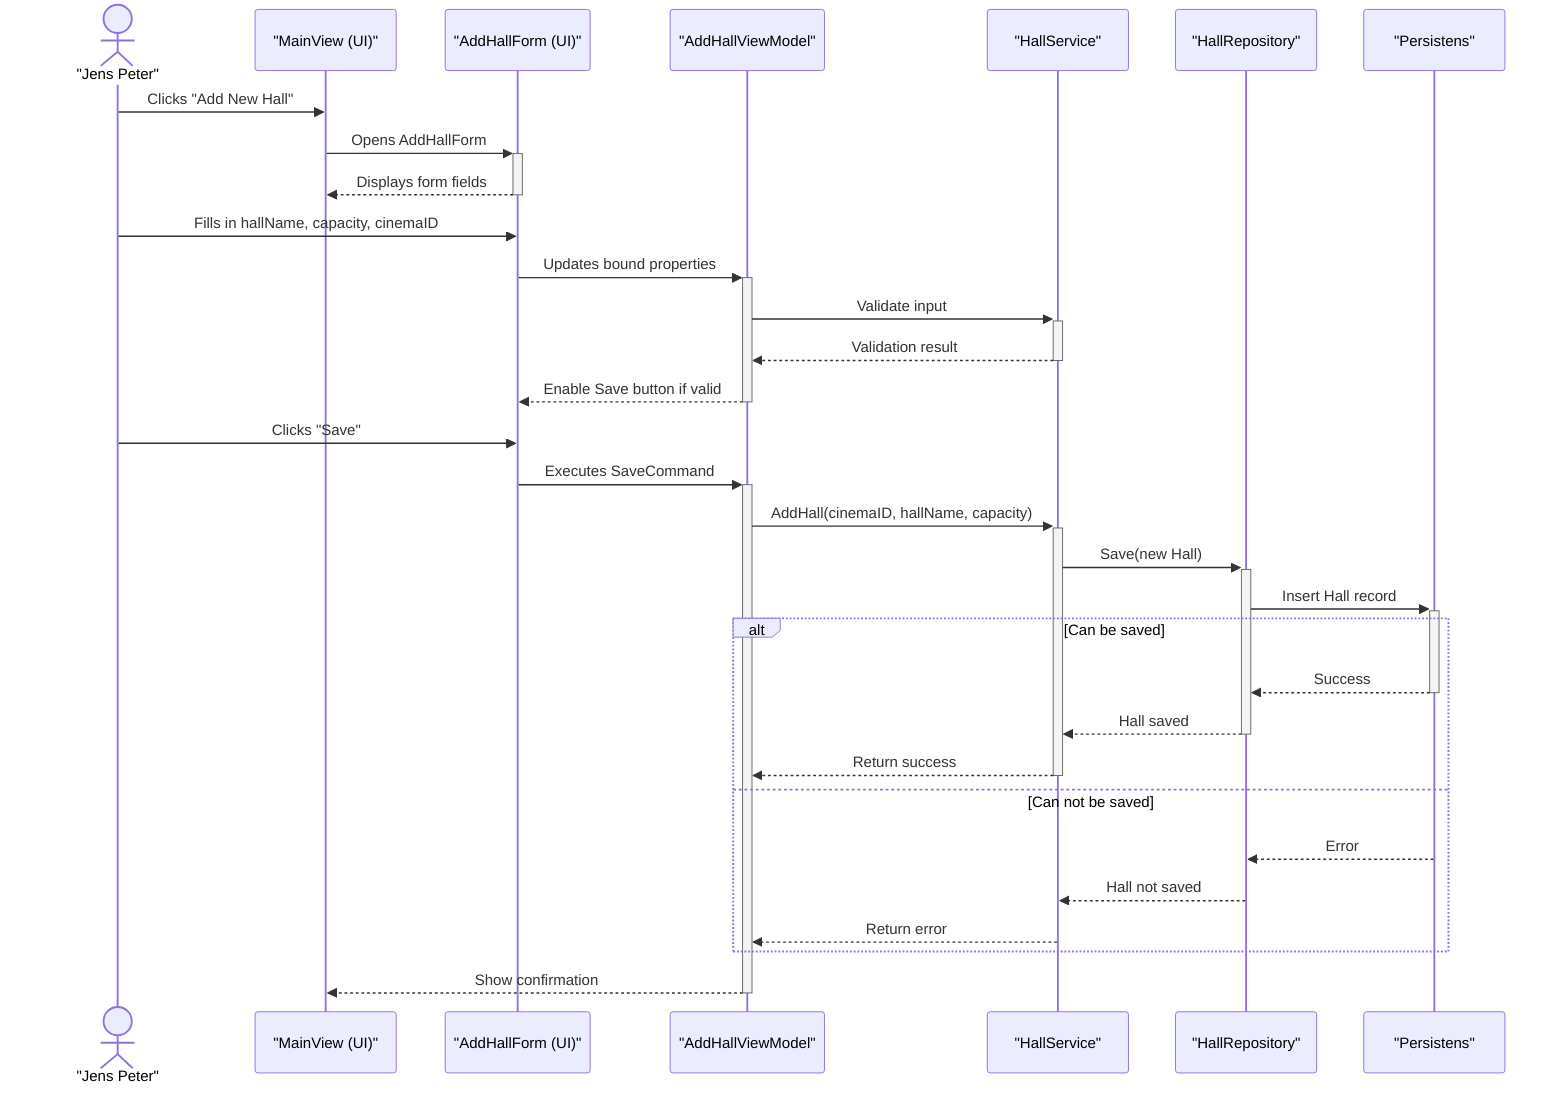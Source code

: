 ﻿sequenceDiagram
    actor JensPeter as "Jens Peter"
    participant UI as "MainView (UI)"
    participant Form as "AddHallForm (UI)"
    participant VM as "AddHallViewModel"
    participant Service as "HallService"
    participant Repo as "HallRepository"
    participant DB as "Persistens"

    JensPeter->>UI: Clicks "Add New Hall"
    UI->>+Form: Opens AddHallForm
    Form-->>-UI: Displays form fields

    JensPeter->>Form: Fills in hallName, capacity, cinemaID
    Form->>+VM: Updates bound properties

    VM->>+Service: Validate input
    Service-->>-VM: Validation result
    VM-->>-Form: Enable Save button if valid

    JensPeter->>Form: Clicks "Save"
    Form->>+VM: Executes SaveCommand

    VM->>+Service: AddHall(cinemaID, hallName, capacity)
    Service->>+Repo: Save(new Hall)
    Repo->>+DB: Insert Hall record
    alt Can be saved
    DB-->>-Repo: Success
    Repo-->>-Service: Hall saved
    Service-->>-VM: Return success
    else Can not be saved
    DB-->>Repo: Error
    Repo-->>Service: Hall not saved
    Service-->>VM: Return error
    end
    VM-->>-UI: Show confirmation